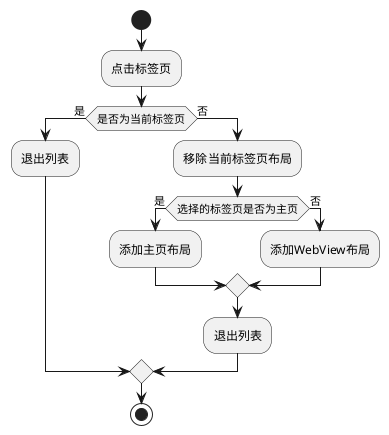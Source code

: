 @startuml
start
:点击标签页;
if (是否为当前标签页) then (是)
    :退出列表;
else (否)
    :移除当前标签页布局;
    if (选择的标签页是否为主页) then (是)
        :添加主页布局;
    else (否)
        :添加WebView布局;
    endif
    :退出列表;
endif
stop
@enduml